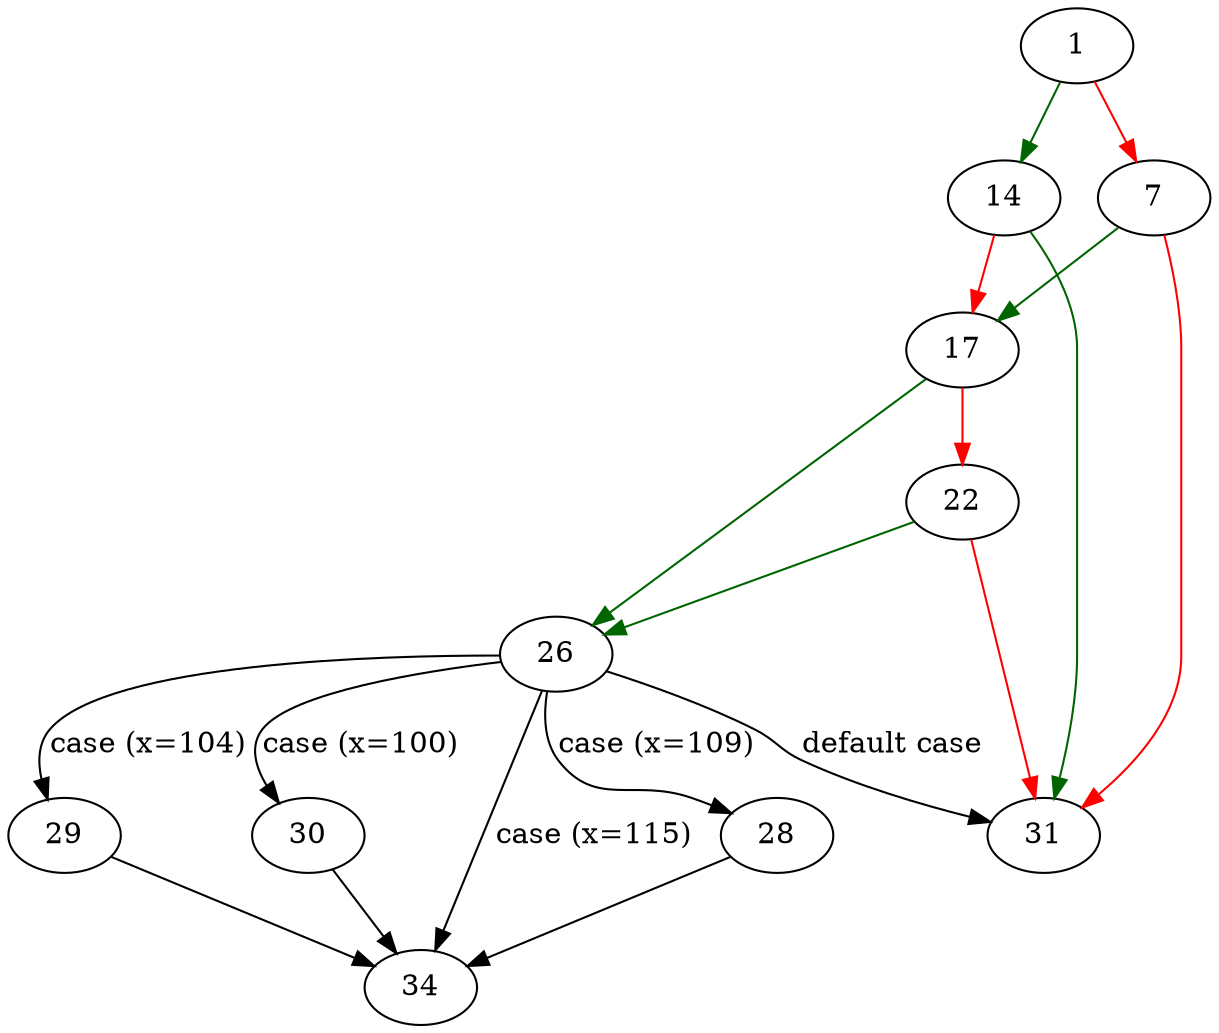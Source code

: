 strict digraph "parse_duration" {
	// Node definitions.
	1 [entry=true];
	14;
	7;
	17;
	31;
	26;
	22;
	34;
	28;
	29;
	30;

	// Edge definitions.
	1 -> 14 [
		color=darkgreen
		cond=true
	];
	1 -> 7 [
		color=red
		cond=false
	];
	14 -> 17 [
		color=red
		cond=false
	];
	14 -> 31 [
		color=darkgreen
		cond=true
	];
	7 -> 17 [
		color=darkgreen
		cond=true
	];
	7 -> 31 [
		color=red
		cond=false
	];
	17 -> 26 [
		color=darkgreen
		cond=true
	];
	17 -> 22 [
		color=red
		cond=false
	];
	26 -> 31 [
		cond="default case"
		label="default case"
	];
	26 -> 34 [
		cond="case (x=115)"
		label="case (x=115)"
	];
	26 -> 28 [
		cond="case (x=109)"
		label="case (x=109)"
	];
	26 -> 29 [
		cond="case (x=104)"
		label="case (x=104)"
	];
	26 -> 30 [
		cond="case (x=100)"
		label="case (x=100)"
	];
	22 -> 31 [
		color=red
		cond=false
	];
	22 -> 26 [
		color=darkgreen
		cond=true
	];
	28 -> 34;
	29 -> 34;
	30 -> 34;
}